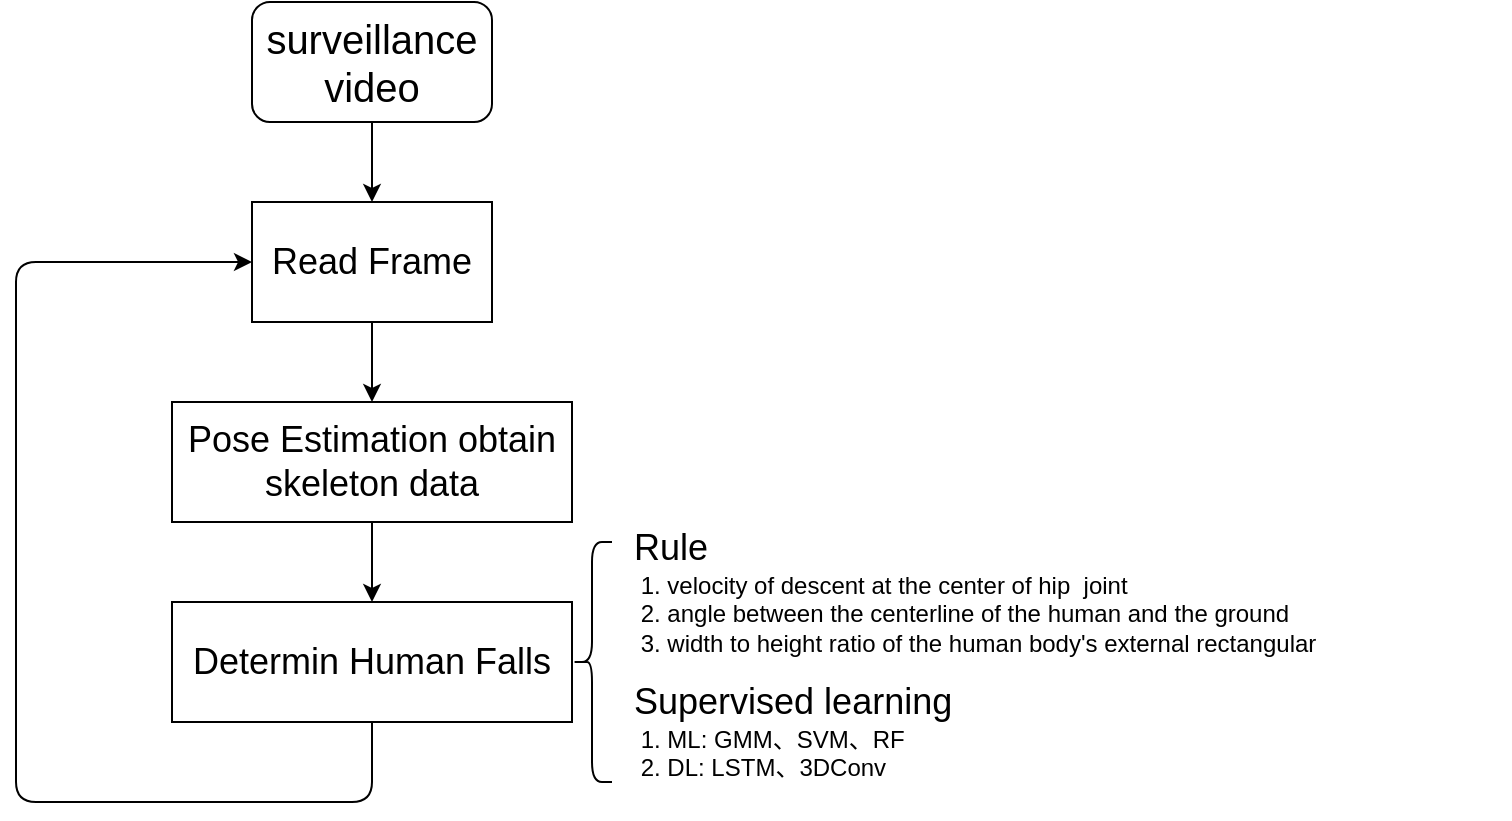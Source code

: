 <mxfile version="14.4.5" type="github">
  <diagram id="z_sxrmqJ_TUQCgIVzqiE" name="Page-1">
    <mxGraphModel dx="942" dy="609" grid="1" gridSize="10" guides="1" tooltips="1" connect="1" arrows="1" fold="1" page="1" pageScale="1" pageWidth="827" pageHeight="1169" math="0" shadow="0">
      <root>
        <mxCell id="0" />
        <mxCell id="1" parent="0" />
        <mxCell id="jHfLKHypAH-0vQRmPWH2-1" value="&lt;font style=&quot;font-size: 20px&quot;&gt;surveillance video&lt;/font&gt;" style="rounded=1;whiteSpace=wrap;html=1;" vertex="1" parent="1">
          <mxGeometry x="198" y="80" width="120" height="60" as="geometry" />
        </mxCell>
        <mxCell id="jHfLKHypAH-0vQRmPWH2-2" value="&lt;font style=&quot;font-size: 18px&quot;&gt;Pose Estimation obtain skeleton data&lt;/font&gt;" style="rounded=0;whiteSpace=wrap;html=1;" vertex="1" parent="1">
          <mxGeometry x="158" y="280" width="200" height="60" as="geometry" />
        </mxCell>
        <mxCell id="jHfLKHypAH-0vQRmPWH2-4" value="&lt;font style=&quot;font-size: 18px&quot;&gt;Determin Human Falls&lt;/font&gt;" style="rounded=0;whiteSpace=wrap;html=1;" vertex="1" parent="1">
          <mxGeometry x="158" y="380" width="200" height="60" as="geometry" />
        </mxCell>
        <mxCell id="jHfLKHypAH-0vQRmPWH2-5" value="" style="endArrow=classic;html=1;exitX=0.5;exitY=1;exitDx=0;exitDy=0;entryX=0;entryY=0.5;entryDx=0;entryDy=0;" edge="1" parent="1" source="jHfLKHypAH-0vQRmPWH2-4" target="jHfLKHypAH-0vQRmPWH2-6">
          <mxGeometry width="50" height="50" relative="1" as="geometry">
            <mxPoint x="268" y="330" as="sourcePoint" />
            <mxPoint x="318" y="210" as="targetPoint" />
            <Array as="points">
              <mxPoint x="258" y="480" />
              <mxPoint x="80" y="480" />
              <mxPoint x="80" y="210" />
            </Array>
          </mxGeometry>
        </mxCell>
        <mxCell id="jHfLKHypAH-0vQRmPWH2-6" value="&lt;font style=&quot;font-size: 18px&quot;&gt;Read Frame&lt;/font&gt;" style="rounded=0;whiteSpace=wrap;html=1;" vertex="1" parent="1">
          <mxGeometry x="198" y="180" width="120" height="60" as="geometry" />
        </mxCell>
        <mxCell id="jHfLKHypAH-0vQRmPWH2-8" value="" style="endArrow=classic;html=1;exitX=0.5;exitY=1;exitDx=0;exitDy=0;" edge="1" parent="1" source="jHfLKHypAH-0vQRmPWH2-1" target="jHfLKHypAH-0vQRmPWH2-6">
          <mxGeometry width="50" height="50" relative="1" as="geometry">
            <mxPoint x="180" y="310" as="sourcePoint" />
            <mxPoint x="230" y="260" as="targetPoint" />
          </mxGeometry>
        </mxCell>
        <mxCell id="jHfLKHypAH-0vQRmPWH2-9" value="" style="endArrow=classic;html=1;exitX=0.5;exitY=1;exitDx=0;exitDy=0;entryX=0.5;entryY=0;entryDx=0;entryDy=0;" edge="1" parent="1" source="jHfLKHypAH-0vQRmPWH2-6" target="jHfLKHypAH-0vQRmPWH2-2">
          <mxGeometry width="50" height="50" relative="1" as="geometry">
            <mxPoint x="268" y="150" as="sourcePoint" />
            <mxPoint x="268" y="190" as="targetPoint" />
          </mxGeometry>
        </mxCell>
        <mxCell id="jHfLKHypAH-0vQRmPWH2-10" value="" style="endArrow=classic;html=1;exitX=0.5;exitY=1;exitDx=0;exitDy=0;" edge="1" parent="1" source="jHfLKHypAH-0vQRmPWH2-2" target="jHfLKHypAH-0vQRmPWH2-4">
          <mxGeometry width="50" height="50" relative="1" as="geometry">
            <mxPoint x="278" y="160" as="sourcePoint" />
            <mxPoint x="278" y="200" as="targetPoint" />
          </mxGeometry>
        </mxCell>
        <mxCell id="jHfLKHypAH-0vQRmPWH2-14" value="" style="shape=curlyBracket;whiteSpace=wrap;html=1;rounded=1;" vertex="1" parent="1">
          <mxGeometry x="358" y="350" width="20" height="120" as="geometry" />
        </mxCell>
        <mxCell id="jHfLKHypAH-0vQRmPWH2-15" value="&lt;font style=&quot;font-size: 18px&quot;&gt;Rule&lt;br&gt;&lt;/font&gt;&lt;font&gt;&amp;nbsp;1. velocity of descent at the center of hip&amp;nbsp; joint&amp;nbsp;&lt;br&gt;&amp;nbsp;2. angle between the centerline of the human and the ground&lt;br&gt;&amp;nbsp;3. width to height ratio of the human body&#39;s external rectangular&lt;br&gt;&lt;/font&gt;" style="text;html=1;strokeColor=none;fillColor=none;align=left;verticalAlign=middle;whiteSpace=wrap;rounded=0;" vertex="1" parent="1">
          <mxGeometry x="387" y="340" width="440" height="70" as="geometry" />
        </mxCell>
        <mxCell id="jHfLKHypAH-0vQRmPWH2-16" value="&lt;font style=&quot;font-size: 18px&quot;&gt;Supervised learning&lt;br&gt;&lt;/font&gt;&lt;font&gt;&amp;nbsp;1. ML: GMM、SVM、RF&lt;br&gt;&amp;nbsp;2. DL: LSTM、3DConv&lt;br&gt;&lt;/font&gt;" style="text;html=1;strokeColor=none;fillColor=none;align=left;verticalAlign=middle;whiteSpace=wrap;rounded=0;strokeWidth=18;" vertex="1" parent="1">
          <mxGeometry x="387" y="420" width="293" height="50" as="geometry" />
        </mxCell>
      </root>
    </mxGraphModel>
  </diagram>
</mxfile>
